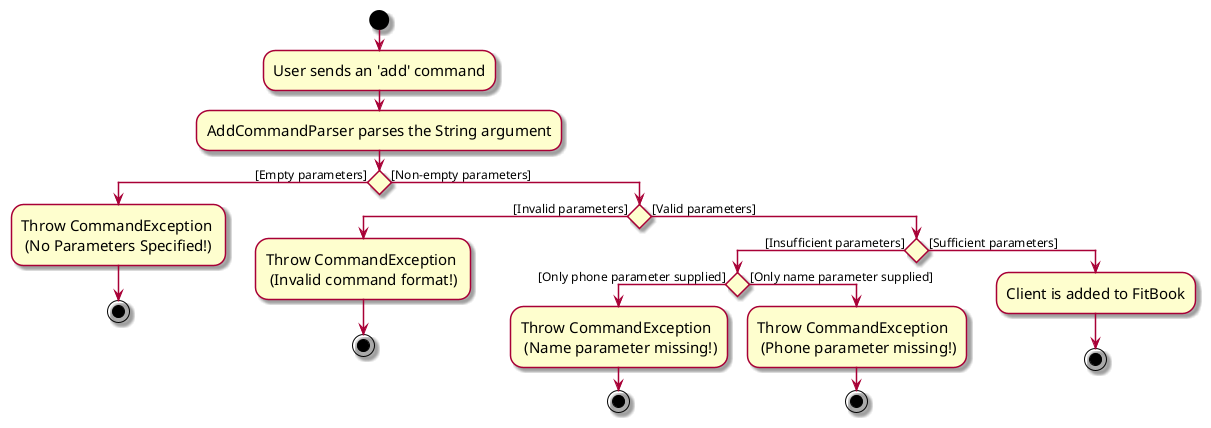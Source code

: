 @startuml
skin rose
skinparam ActivityFontSize 15
skinparam ArrowFontSize 12
start
:User sends an 'add' command;
:AddCommandParser parses the String argument;
if () then ([Empty parameters])
    :Throw CommandException \n (No Parameters Specified!);
    stop
else ([Non-empty parameters])
    if () then ([Invalid parameters])
        :Throw CommandException \n (Invalid command format!);
        stop
    else ([Valid parameters])
        if () then ([Insufficient parameters])
            if () then ([Only phone parameter supplied])
                :Throw CommandException \n (Name parameter missing!);
                stop
            else ([Only name parameter supplied])
                :Throw CommandException \n (Phone parameter missing!);
                stop
            endif
        else ([Sufficient parameters])
            :Client is added to FitBook;
            stop
        endif
    endif
endif
@enduml

